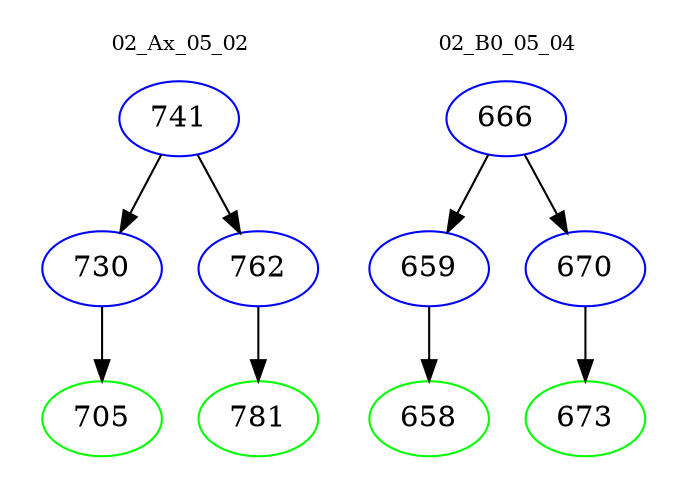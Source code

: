 digraph{
subgraph cluster_0 {
color = white
label = "02_Ax_05_02";
fontsize=10;
T0_741 [label="741", color="blue"]
T0_741 -> T0_730 [color="black"]
T0_730 [label="730", color="blue"]
T0_730 -> T0_705 [color="black"]
T0_705 [label="705", color="green"]
T0_741 -> T0_762 [color="black"]
T0_762 [label="762", color="blue"]
T0_762 -> T0_781 [color="black"]
T0_781 [label="781", color="green"]
}
subgraph cluster_1 {
color = white
label = "02_B0_05_04";
fontsize=10;
T1_666 [label="666", color="blue"]
T1_666 -> T1_659 [color="black"]
T1_659 [label="659", color="blue"]
T1_659 -> T1_658 [color="black"]
T1_658 [label="658", color="green"]
T1_666 -> T1_670 [color="black"]
T1_670 [label="670", color="blue"]
T1_670 -> T1_673 [color="black"]
T1_673 [label="673", color="green"]
}
}
